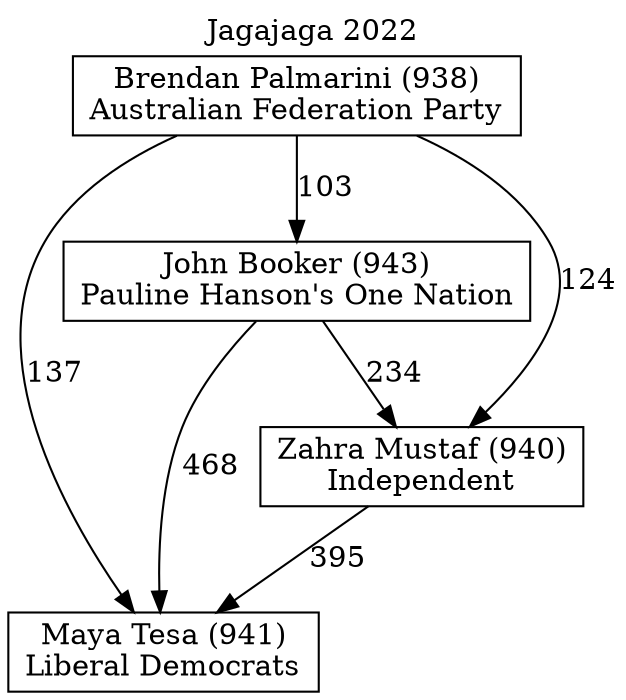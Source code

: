 // House preference flow
digraph "Maya Tesa (941)_Jagajaga_2022" {
	graph [label="Jagajaga 2022" labelloc=t mclimit=10]
	node [shape=box]
	"Brendan Palmarini (938)" [label="Brendan Palmarini (938)
Australian Federation Party"]
	"John Booker (943)" [label="John Booker (943)
Pauline Hanson's One Nation"]
	"Maya Tesa (941)" [label="Maya Tesa (941)
Liberal Democrats"]
	"Zahra Mustaf (940)" [label="Zahra Mustaf (940)
Independent"]
	"John Booker (943)" -> "Zahra Mustaf (940)" [label=234]
	"Brendan Palmarini (938)" -> "Zahra Mustaf (940)" [label=124]
	"Brendan Palmarini (938)" -> "John Booker (943)" [label=103]
	"John Booker (943)" -> "Maya Tesa (941)" [label=468]
	"Zahra Mustaf (940)" -> "Maya Tesa (941)" [label=395]
	"Brendan Palmarini (938)" -> "Maya Tesa (941)" [label=137]
}
